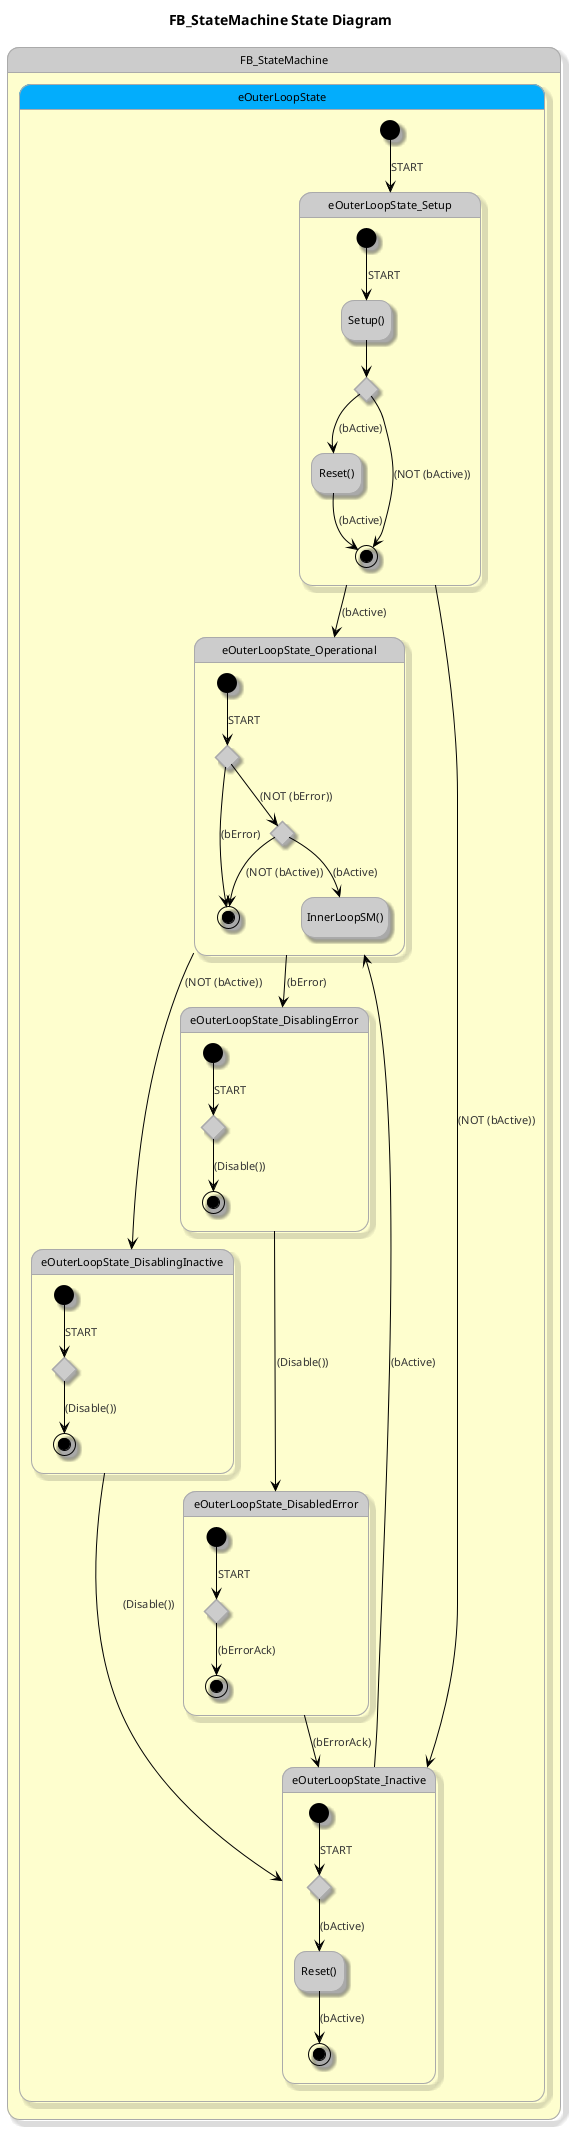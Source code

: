 @startuml State Diagram

skin rose
'left to right direction
hide empty description
!theme reddress-lightgreen
title FB_StateMachine State Diagram



state FB_StateMachine{

state eOuterLoopState #03adfc {
	[*] --> eOuterLoopState_Setup : START
	state eOuterLoopState_Setup{
	state "Setup()" as eOuterLoopState_Setup_Node_0
	[*] --> eOuterLoopState_Setup_Node_0 : START
		state eOuterLoopState_Setup_Node_1 <<choice>>
		state "Reset()" as eOuterLoopState_Setup_Node_2
	eOuterLoopState_Setup_Node_2 --> [*] : (bActive)
	eOuterLoopState_Setup_Node_1 --> [*] : (NOT (bActive))
	}
	state eOuterLoopState_Operational{
	state eOuterLoopState_Operational_Node_0 <<choice>>
	[*] --> eOuterLoopState_Operational_Node_0 : START
	eOuterLoopState_Operational_Node_0 --> [*] : (bError)
	state eOuterLoopState_Operational_Node_1 <<choice>>
	state "InnerLoopSM()" as eOuterLoopState_Operational_Node_2
	eOuterLoopState_Operational_Node_1 --> [*] : (NOT (bActive))
	}
	state eOuterLoopState_DisablingInactive{
	state eOuterLoopState_DisablingInactive_Node_0 <<choice>>
	[*] --> eOuterLoopState_DisablingInactive_Node_0 : START
	eOuterLoopState_DisablingInactive_Node_0 --> [*] : (Disable())
	}
	state eOuterLoopState_Inactive{
	state eOuterLoopState_Inactive_Node_0 <<choice>>
	[*] --> eOuterLoopState_Inactive_Node_0 : START
	state "Reset()" as eOuterLoopState_Inactive_Node_1
	eOuterLoopState_Inactive_Node_1 --> [*] : (bActive)
	}
	state eOuterLoopState_DisablingError{
	state eOuterLoopState_DisablingError_Node_0 <<choice>>
	[*] --> eOuterLoopState_DisablingError_Node_0 : START
	eOuterLoopState_DisablingError_Node_0 --> [*] : (Disable())
	}
	state eOuterLoopState_DisabledError{
	state eOuterLoopState_DisabledError_Node_0 <<choice>>
	[*] --> eOuterLoopState_DisabledError_Node_0 : START
	eOuterLoopState_DisabledError_Node_0 --> [*] : (bErrorAck)
	}
	}
	eOuterLoopState_Setup_Node_0 --> eOuterLoopState_Setup_Node_1
	eOuterLoopState_Setup_Node_1 --> eOuterLoopState_Setup_Node_2 : (bActive)
	eOuterLoopState_Setup --> eOuterLoopState_Operational : (bActive)
	eOuterLoopState_Setup --> eOuterLoopState_Inactive : (NOT (bActive))
	eOuterLoopState_Operational --> eOuterLoopState_DisablingError : (bError)
	eOuterLoopState_Operational_Node_0 --> eOuterLoopState_Operational_Node_1 : (NOT (bError))
	eOuterLoopState_Operational_Node_1 --> eOuterLoopState_Operational_Node_2 : (bActive)
	eOuterLoopState_Operational --> eOuterLoopState_DisablingInactive : (NOT (bActive))
	eOuterLoopState_DisablingInactive --> eOuterLoopState_Inactive : (Disable())
	eOuterLoopState_Inactive_Node_0 --> eOuterLoopState_Inactive_Node_1 : (bActive)
	eOuterLoopState_Inactive --> eOuterLoopState_Operational : (bActive)
	eOuterLoopState_DisablingError --> eOuterLoopState_DisabledError : (Disable())
	eOuterLoopState_DisabledError --> eOuterLoopState_Inactive : (bErrorAck)


}

@enduml
